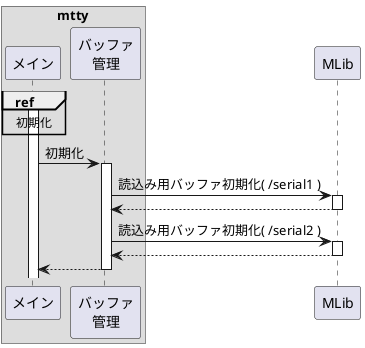 @startuml

box "mtty"
    participant "メイン"         as main
    participant "バッファ\n管理" as bufmng
end box
participant "MLib" as mlib

activate main
ref over main: 初期化

main -> bufmng: 初期化
activate bufmng

bufmng -> mlib: 読込み用バッファ初期化( /serial1 )
activate mlib
bufmng <-- mlib:
deactivate mlib

bufmng -> mlib: 読込み用バッファ初期化( /serial2 )
activate mlib
bufmng <-- mlib:
deactivate mlib

main <-- bufmng:
deactivate bufmng

@enduml

